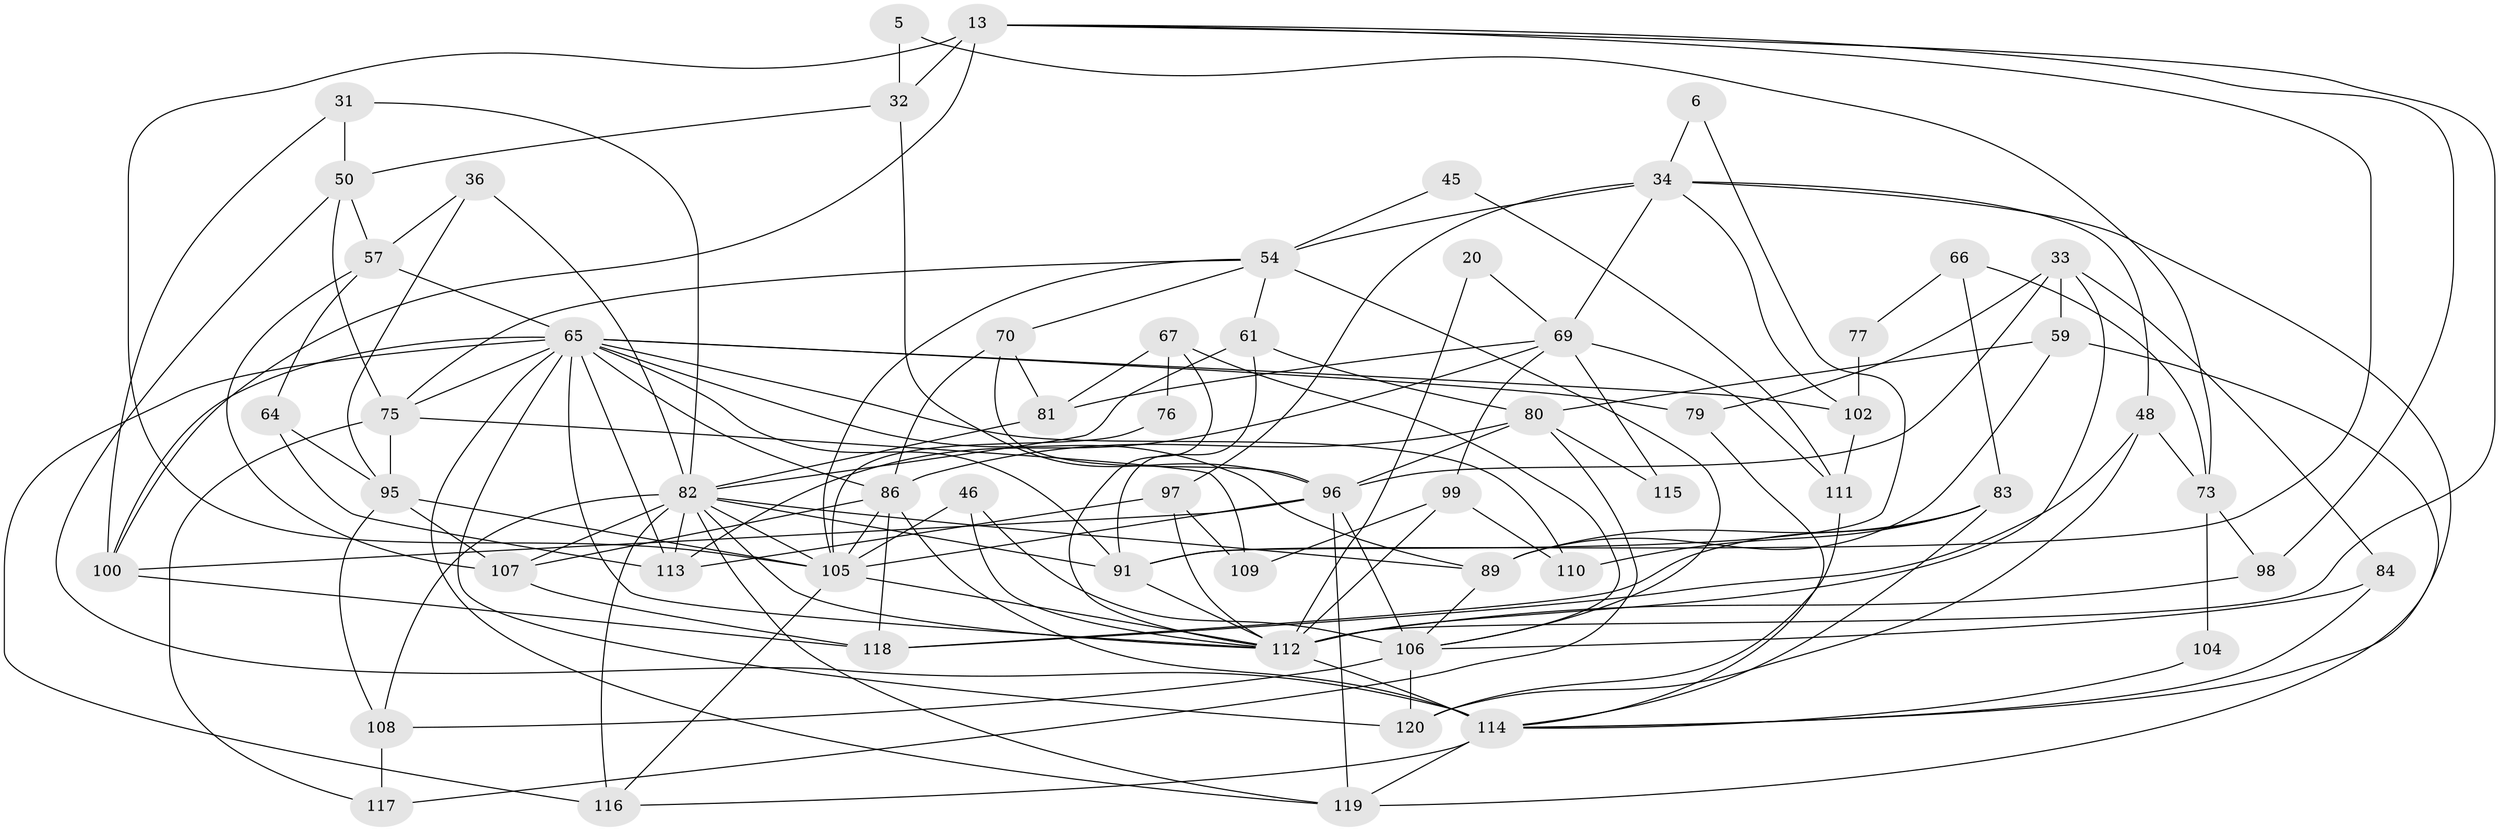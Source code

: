 // original degree distribution, {4: 0.25833333333333336, 3: 0.36666666666666664, 2: 0.1, 5: 0.13333333333333333, 9: 0.008333333333333333, 6: 0.06666666666666667, 7: 0.03333333333333333, 11: 0.008333333333333333, 8: 0.025}
// Generated by graph-tools (version 1.1) at 2025/51/03/09/25 04:51:21]
// undirected, 60 vertices, 147 edges
graph export_dot {
graph [start="1"]
  node [color=gray90,style=filled];
  5;
  6;
  13;
  20;
  31;
  32 [super="+16"];
  33;
  34 [super="+18"];
  36;
  45;
  46;
  48;
  50 [super="+8"];
  54 [super="+24"];
  57;
  59;
  61 [super="+52"];
  64;
  65 [super="+39+29"];
  66;
  67;
  69;
  70;
  73 [super="+17"];
  75 [super="+14"];
  76;
  77;
  79;
  80 [super="+71"];
  81;
  82 [super="+9+38+78"];
  83;
  84;
  86 [super="+68+60"];
  89 [super="+85"];
  91 [super="+62+58"];
  95 [super="+90"];
  96 [super="+88"];
  97;
  98;
  99;
  100 [super="+93"];
  102;
  104 [super="+103"];
  105 [super="+7+40+51"];
  106 [super="+43+26"];
  107 [super="+28+74"];
  108;
  109;
  110;
  111;
  112 [super="+63+101"];
  113;
  114 [super="+42+94+87"];
  115 [super="+55"];
  116 [super="+72"];
  117;
  118 [super="+56"];
  119;
  120 [super="+1"];
  5 -- 32;
  5 -- 73;
  6 -- 34;
  6 -- 91;
  13 -- 91 [weight=2];
  13 -- 98;
  13 -- 100;
  13 -- 32;
  13 -- 105 [weight=3];
  13 -- 112;
  20 -- 69;
  20 -- 112;
  31 -- 50;
  31 -- 82;
  31 -- 100;
  32 -- 50;
  32 -- 96 [weight=3];
  33 -- 84;
  33 -- 96;
  33 -- 59;
  33 -- 79;
  33 -- 112;
  34 -- 48;
  34 -- 97;
  34 -- 102;
  34 -- 54 [weight=2];
  34 -- 69;
  34 -- 114;
  36 -- 57;
  36 -- 82;
  36 -- 95;
  45 -- 111;
  45 -- 54;
  46 -- 106;
  46 -- 105;
  46 -- 112;
  48 -- 73 [weight=2];
  48 -- 120 [weight=2];
  48 -- 118;
  50 -- 114;
  50 -- 57;
  50 -- 75;
  54 -- 61;
  54 -- 70;
  54 -- 105;
  54 -- 106;
  54 -- 75;
  57 -- 64;
  57 -- 65;
  57 -- 107;
  59 -- 119;
  59 -- 80;
  59 -- 89;
  61 -- 82;
  61 -- 80;
  61 -- 91;
  64 -- 113;
  64 -- 95;
  65 -- 120 [weight=2];
  65 -- 102;
  65 -- 113;
  65 -- 91;
  65 -- 75;
  65 -- 79;
  65 -- 116 [weight=2];
  65 -- 86 [weight=3];
  65 -- 119;
  65 -- 89 [weight=2];
  65 -- 110;
  65 -- 100;
  65 -- 112;
  66 -- 83;
  66 -- 77;
  66 -- 73;
  67 -- 76;
  67 -- 81;
  67 -- 106;
  67 -- 112;
  69 -- 111;
  69 -- 81;
  69 -- 99;
  69 -- 113;
  69 -- 115 [weight=2];
  70 -- 81;
  70 -- 96;
  70 -- 86;
  73 -- 98;
  73 -- 104 [weight=2];
  75 -- 95;
  75 -- 109;
  75 -- 117;
  76 -- 105;
  77 -- 102;
  79 -- 114;
  80 -- 115;
  80 -- 96;
  80 -- 86 [weight=2];
  80 -- 117;
  81 -- 82;
  82 -- 89;
  82 -- 91 [weight=2];
  82 -- 105 [weight=2];
  82 -- 107 [weight=4];
  82 -- 119;
  82 -- 108;
  82 -- 112 [weight=2];
  82 -- 113;
  82 -- 116;
  83 -- 110;
  83 -- 89;
  83 -- 114;
  83 -- 118;
  84 -- 106;
  84 -- 114;
  86 -- 107;
  86 -- 114 [weight=2];
  86 -- 105 [weight=2];
  86 -- 118;
  89 -- 106;
  91 -- 112;
  95 -- 105 [weight=2];
  95 -- 108;
  95 -- 107;
  96 -- 106;
  96 -- 100 [weight=2];
  96 -- 105 [weight=2];
  96 -- 119;
  97 -- 113;
  97 -- 109;
  97 -- 112;
  98 -- 112;
  99 -- 109;
  99 -- 110;
  99 -- 112;
  100 -- 118;
  102 -- 111;
  104 -- 114 [weight=2];
  105 -- 116;
  105 -- 112;
  106 -- 120 [weight=3];
  106 -- 108;
  107 -- 118;
  108 -- 117;
  111 -- 120;
  112 -- 114 [weight=4];
  114 -- 116;
  114 -- 119;
}
